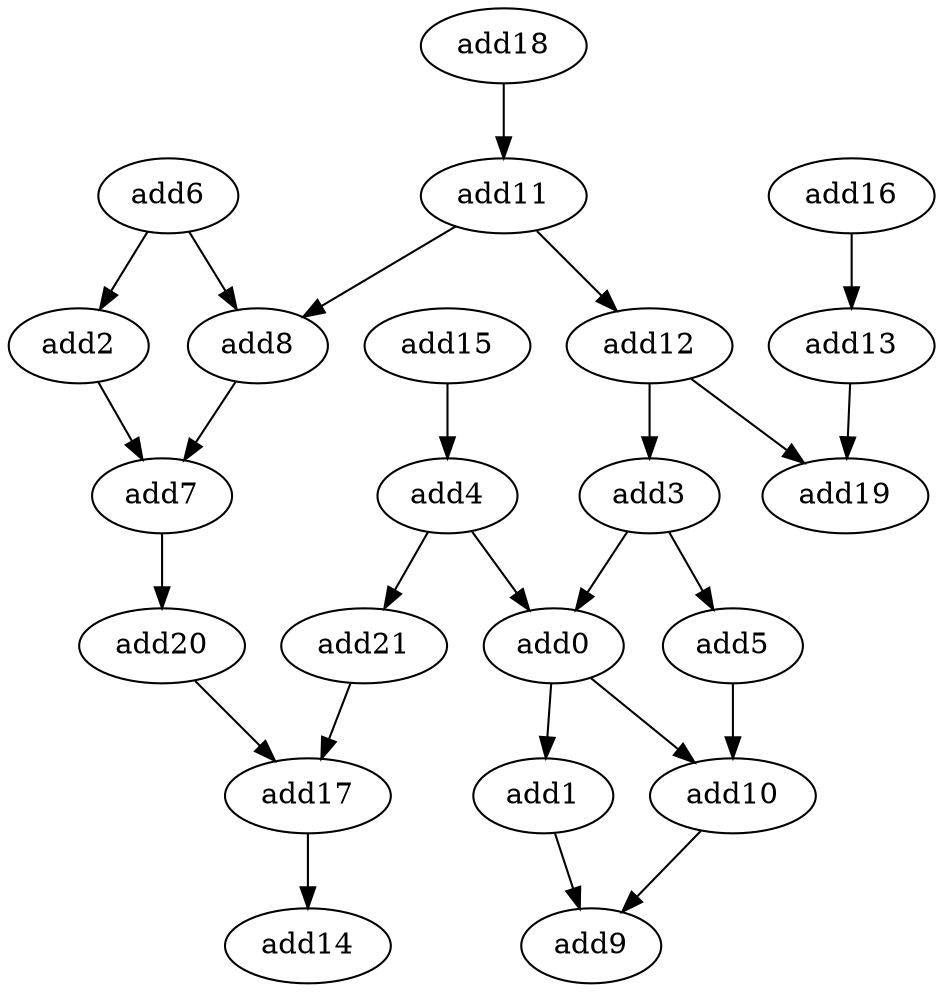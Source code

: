 strict digraph  {
add20 [opcode=add];
add5 [opcode=add];
add17 [opcode=add];
add0 [opcode=add];
add14 [opcode=add];
add21 [opcode=add];
add8 [opcode=add];
add10 [opcode=add];
add4 [opcode=add];
add18 [opcode=add];
add2 [opcode=add];
add13 [opcode=add];
add6 [opcode=add];
add3 [opcode=add];
add9 [opcode=add];
add11 [opcode=add];
add19 [opcode=add];
add7 [opcode=add];
add12 [opcode=add];
add15 [opcode=add];
add1 [opcode=add];
add16 [opcode=add];
add20 -> add17;
add5 -> add10;
add17 -> add14;
add0 -> add1;
add0 -> add10;
add21 -> add17;
add8 -> add7;
add10 -> add9;
add4 -> add21;
add4 -> add0;
add18 -> add11;
add2 -> add7;
add13 -> add19;
add6 -> add8;
add6 -> add2;
add3 -> add0;
add3 -> add5;
add11 -> add8;
add11 -> add12;
add7 -> add20;
add12 -> add3;
add12 -> add19;
add15 -> add4;
add1 -> add9;
add16 -> add13;
}
